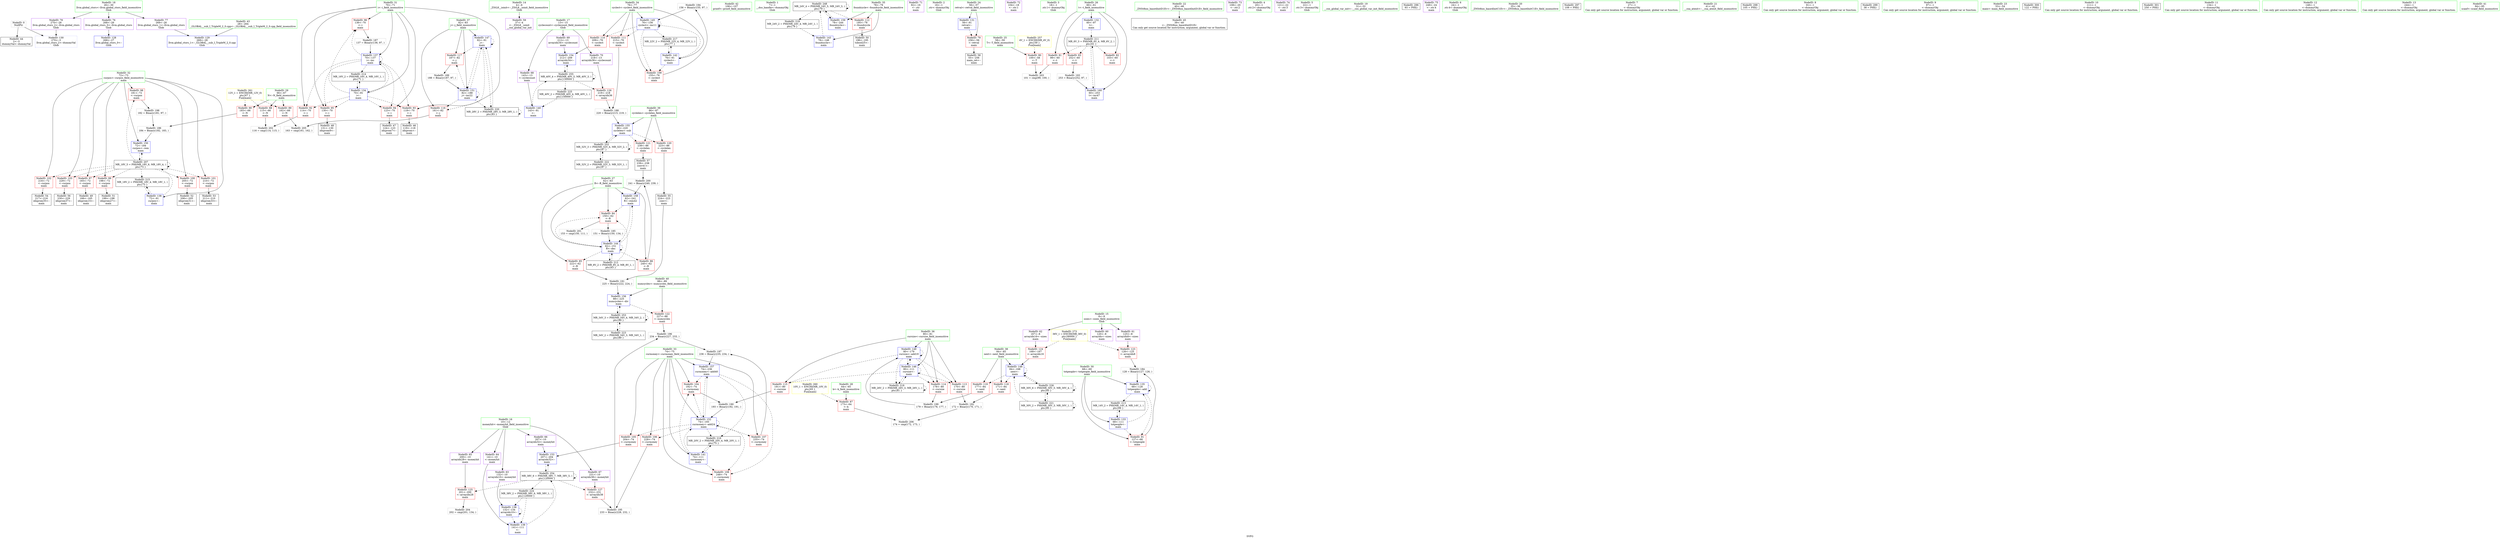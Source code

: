 digraph "SVFG" {
	label="SVFG";

	Node0x55d587e2f790 [shape=record,color=grey,label="{NodeID: 0\nNullPtr}"];
	Node0x55d587e2f790 -> Node0x55d587e579a0[style=solid];
	Node0x55d587e2f790 -> Node0x55d587e5dfc0[style=solid];
	Node0x55d587e57db0 [shape=record,color=red,label="{NodeID: 97\n165\<--72\n\<--curpos\nmain\n}"];
	Node0x55d587e57db0 -> Node0x55d587e58dd0[style=solid];
	Node0x55d587e56400 [shape=record,color=green,label="{NodeID: 14\n4\<--6\n_ZStL8__ioinit\<--_ZStL8__ioinit_field_insensitive\nGlob }"];
	Node0x55d587e56400 -> Node0x55d587e595f0[style=solid];
	Node0x55d587e5b7c0 [shape=record,color=grey,label="{NodeID: 194\n156 = Binary(155, 97, )\n}"];
	Node0x55d587e5b7c0 -> Node0x55d587e5ebf0[style=solid];
	Node0x55d587e58910 [shape=record,color=red,label="{NodeID: 111\n215\<--76\n\<--cyclect\nmain\n}"];
	Node0x55d587e58910 -> Node0x55d587e61010[style=solid];
	Node0x55d587e56ca0 [shape=record,color=green,label="{NodeID: 28\n64\<--65\nk\<--k_field_insensitive\nmain\n}"];
	Node0x55d587e56ca0 -> Node0x55d587e5acb0[style=solid];
	Node0x55d587e5dbb0 [shape=record,color=red,label="{NodeID: 125\n201\<--200\n\<--arrayidx28\nmain\n}"];
	Node0x55d587e5dbb0 -> Node0x55d587e63820[style=solid];
	Node0x55d587e57800 [shape=record,color=green,label="{NodeID: 42\n106\<--107\nprintf\<--printf_field_insensitive\n}"];
	Node0x55d587e6f5a0 [shape=record,color=black,label="{NodeID: 222\nMR_32V_2 = PHI(MR_32V_3, MR_32V_1, )\npts\{87 \}\n}"];
	Node0x55d587e6f5a0 -> Node0x55d587e78fa0[style=dashed];
	Node0x55d587e5e710 [shape=record,color=blue,label="{NodeID: 139\n141\<--111\n\<--\nmain\n}"];
	Node0x55d587e5e710 -> Node0x55d587e799a0[style=dashed];
	Node0x55d587e59380 [shape=record,color=black,label="{NodeID: 56\n230\<--229\nidxprom37\<--\nmain\n}"];
	Node0x55d587e5f270 [shape=record,color=blue,label="{NodeID: 153\n207\<--204\narrayidx32\<--\nmain\n}"];
	Node0x55d587e5f270 -> Node0x55d587e799a0[style=dashed];
	Node0x55d587e59ee0 [shape=record,color=purple,label="{NodeID: 70\n218\<--13\narrayidx36\<--cyclecount\nmain\n}"];
	Node0x55d587e59ee0 -> Node0x55d587e5dc80[style=solid];
	Node0x55d587e5aa40 [shape=record,color=red,label="{NodeID: 84\n150\<--62\n\<--R\nmain\n}"];
	Node0x55d587e5aa40 -> Node0x55d587e60b90[style=solid];
	Node0x55d587e5aa40 -> Node0x55d587e5c240[style=solid];
	Node0x55d587e50dd0 [shape=record,color=green,label="{NodeID: 1\n7\<--1\n__dso_handle\<--dummyObj\nGlob }"];
	Node0x55d587e57e80 [shape=record,color=red,label="{NodeID: 98\n181\<--72\n\<--curpos\nmain\n}"];
	Node0x55d587e57e80 -> Node0x55d587e5bdc0[style=solid];
	Node0x55d587e56490 [shape=record,color=green,label="{NodeID: 15\n8\<--9\nsizes\<--sizes_field_insensitive\nGlob }"];
	Node0x55d587e56490 -> Node0x55d587e596c0[style=solid];
	Node0x55d587e56490 -> Node0x55d587e59790[style=solid];
	Node0x55d587e56490 -> Node0x55d587e59860[style=solid];
	Node0x55d587e5b940 [shape=record,color=grey,label="{NodeID: 195\n233 = Binary(228, 232, )\n}"];
	Node0x55d587e5b940 -> Node0x55d587e5bac0[style=solid];
	Node0x55d587e589e0 [shape=record,color=red,label="{NodeID: 112\n195\<--78\n\<--foundcycle\nmain\n}"];
	Node0x55d587e589e0 -> Node0x55d587e58ea0[style=solid];
	Node0x55d587e56d70 [shape=record,color=green,label="{NodeID: 29\n66\<--67\nN\<--N_field_insensitive\nmain\n}"];
	Node0x55d587e56d70 -> Node0x55d587e5ad80[style=solid];
	Node0x55d587e56d70 -> Node0x55d587e5ae50[style=solid];
	Node0x55d587e56d70 -> Node0x55d587e5af20[style=solid];
	Node0x55d587e5dc80 [shape=record,color=red,label="{NodeID: 126\n219\<--218\n\<--arrayidx36\nmain\n}"];
	Node0x55d587e5dc80 -> Node0x55d587e61010[style=solid];
	Node0x55d587e578d0 [shape=record,color=green,label="{NodeID: 43\n28\<--264\n_GLOBAL__sub_I_TripleM_2_0.cpp\<--_GLOBAL__sub_I_TripleM_2_0.cpp_field_insensitive\n}"];
	Node0x55d587e578d0 -> Node0x55d587e5def0[style=solid];
	Node0x55d587e6faa0 [shape=record,color=black,label="{NodeID: 223\nMR_34V_2 = PHI(MR_34V_3, MR_34V_1, )\npts\{89 \}\n}"];
	Node0x55d587e6faa0 -> Node0x55d587e794a0[style=dashed];
	Node0x55d587e5e7e0 [shape=record,color=blue,label="{NodeID: 140\n143\<--91\n\<--\nmain\n}"];
	Node0x55d587e5e7e0 -> Node0x55d587e79ea0[style=dashed];
	Node0x55d587e59450 [shape=record,color=black,label="{NodeID: 57\n239\<--238\nconv41\<--\nmain\n}"];
	Node0x55d587e59450 -> Node0x55d587e5c0c0[style=solid];
	Node0x55d587e5f340 [shape=record,color=blue,label="{NodeID: 154\n212\<--209\narrayidx34\<--\nmain\n}"];
	Node0x55d587e5f340 -> Node0x55d587e79ea0[style=dashed];
	Node0x55d587e59fb0 [shape=record,color=purple,label="{NodeID: 71\n92\<--16\n\<--.str\nmain\n}"];
	Node0x55d587e5ab10 [shape=record,color=red,label="{NodeID: 85\n222\<--62\n\<--R\nmain\n}"];
	Node0x55d587e5ab10 -> Node0x55d587e61490[style=solid];
	Node0x55d587e2ff90 [shape=record,color=green,label="{NodeID: 2\n16\<--1\n.str\<--dummyObj\nGlob }"];
	Node0x55d587e57f50 [shape=record,color=red,label="{NodeID: 99\n198\<--72\n\<--curpos\nmain\n}"];
	Node0x55d587e57f50 -> Node0x55d587e58f70[style=solid];
	Node0x55d587e56520 [shape=record,color=green,label="{NodeID: 16\n10\<--12\nmoneyhit\<--moneyhit_field_insensitive\nGlob }"];
	Node0x55d587e56520 -> Node0x55d587e59930[style=solid];
	Node0x55d587e56520 -> Node0x55d587e59a00[style=solid];
	Node0x55d587e56520 -> Node0x55d587e59ad0[style=solid];
	Node0x55d587e56520 -> Node0x55d587e59ba0[style=solid];
	Node0x55d587e56520 -> Node0x55d587e59c70[style=solid];
	Node0x55d587e5bac0 [shape=record,color=grey,label="{NodeID: 196\n234 = Binary(227, 233, )\n}"];
	Node0x55d587e5bac0 -> Node0x55d587e5bc40[style=solid];
	Node0x55d587e58ab0 [shape=record,color=red,label="{NodeID: 113\n170\<--80\n\<--cursize\nmain\n}"];
	Node0x55d587e58ab0 -> Node0x55d587e5b4c0[style=solid];
	Node0x55d587e56e40 [shape=record,color=green,label="{NodeID: 30\n68\<--69\ntotpeople\<--totpeople_field_insensitive\nmain\n}"];
	Node0x55d587e56e40 -> Node0x55d587e5aff0[style=solid];
	Node0x55d587e56e40 -> Node0x55d587e5e230[style=solid];
	Node0x55d587e56e40 -> Node0x55d587e5e3d0[style=solid];
	Node0x55d587e5dd50 [shape=record,color=red,label="{NodeID: 127\n232\<--231\n\<--arrayidx38\nmain\n}"];
	Node0x55d587e5dd50 -> Node0x55d587e5b940[style=solid];
	Node0x55d587e579a0 [shape=record,color=black,label="{NodeID: 44\n2\<--3\ndummyVal\<--dummyVal\n}"];
	Node0x55d587e6ffa0 [shape=record,color=black,label="{NodeID: 224\nMR_38V_2 = PHI(MR_38V_6, MR_38V_1, )\npts\{120000 \}\n}"];
	Node0x55d587e6ffa0 -> Node0x55d587e5e4a0[style=dashed];
	Node0x55d587e6ffa0 -> Node0x55d587e5e710[style=dashed];
	Node0x55d587e5e8b0 [shape=record,color=blue,label="{NodeID: 141\n74\<--111\ncurmoney\<--\nmain\n}"];
	Node0x55d587e5e8b0 -> Node0x55d587e58360[style=dashed];
	Node0x55d587e5e8b0 -> Node0x55d587e586a0[style=dashed];
	Node0x55d587e5e8b0 -> Node0x55d587e5f1a0[style=dashed];
	Node0x55d587e5e8b0 -> Node0x55d587e6d7a0[style=dashed];
	Node0x55d587e59520 [shape=record,color=black,label="{NodeID: 58\n55\<--256\nmain_ret\<--\nmain\n}"];
	Node0x55d587e5f410 [shape=record,color=blue,label="{NodeID: 155\n86\<--220\ncyclelen\<--sub\nmain\n}"];
	Node0x55d587e5f410 -> Node0x55d587e5d7a0[style=dashed];
	Node0x55d587e5f410 -> Node0x55d587e5d870[style=dashed];
	Node0x55d587e5f410 -> Node0x55d587e78fa0[style=dashed];
	Node0x55d587e5a080 [shape=record,color=purple,label="{NodeID: 72\n104\<--18\n\<--.str.1\nmain\n}"];
	Node0x55d587e78fa0 [shape=record,color=black,label="{NodeID: 252\nMR_32V_3 = PHI(MR_32V_4, MR_32V_2, )\npts\{87 \}\n}"];
	Node0x55d587e78fa0 -> Node0x55d587e5f410[style=dashed];
	Node0x55d587e78fa0 -> Node0x55d587e6f5a0[style=dashed];
	Node0x55d587e78fa0 -> Node0x55d587e78fa0[style=dashed];
	Node0x55d587e5abe0 [shape=record,color=red,label="{NodeID: 86\n240\<--62\n\<--R\nmain\n}"];
	Node0x55d587e5abe0 -> Node0x55d587e5c0c0[style=solid];
	Node0x55d587e2fbd0 [shape=record,color=green,label="{NodeID: 3\n18\<--1\n.str.1\<--dummyObj\nGlob }"];
	Node0x55d587e58020 [shape=record,color=red,label="{NodeID: 100\n205\<--72\n\<--curpos\nmain\n}"];
	Node0x55d587e58020 -> Node0x55d587e59040[style=solid];
	Node0x55d587e565b0 [shape=record,color=green,label="{NodeID: 17\n13\<--15\ncyclecount\<--cyclecount_field_insensitive\nGlob }"];
	Node0x55d587e565b0 -> Node0x55d587e59d40[style=solid];
	Node0x55d587e565b0 -> Node0x55d587e59e10[style=solid];
	Node0x55d587e565b0 -> Node0x55d587e59ee0[style=solid];
	Node0x55d587e5bc40 [shape=record,color=grey,label="{NodeID: 197\n236 = Binary(235, 234, )\n}"];
	Node0x55d587e5bc40 -> Node0x55d587e5f5b0[style=solid];
	Node0x55d587e58b80 [shape=record,color=red,label="{NodeID: 114\n178\<--80\n\<--cursize\nmain\n}"];
	Node0x55d587e58b80 -> Node0x55d587e5bf40[style=solid];
	Node0x55d587e56f10 [shape=record,color=green,label="{NodeID: 31\n70\<--71\ni\<--i_field_insensitive\nmain\n}"];
	Node0x55d587e56f10 -> Node0x55d587e5b0c0[style=solid];
	Node0x55d587e56f10 -> Node0x55d587e5b190[style=solid];
	Node0x55d587e56f10 -> Node0x55d587e5b260[style=solid];
	Node0x55d587e56f10 -> Node0x55d587e5b330[style=solid];
	Node0x55d587e56f10 -> Node0x55d587e57ce0[style=solid];
	Node0x55d587e56f10 -> Node0x55d587e5e300[style=solid];
	Node0x55d587e56f10 -> Node0x55d587e5e570[style=solid];
	Node0x55d587e6bea0 [shape=record,color=black,label="{NodeID: 211\nMR_6V_3 = PHI(MR_6V_4, MR_6V_2, )\npts\{61 \}\n}"];
	Node0x55d587e6bea0 -> Node0x55d587e5a7d0[style=dashed];
	Node0x55d587e6bea0 -> Node0x55d587e5a8a0[style=dashed];
	Node0x55d587e6bea0 -> Node0x55d587e5a970[style=dashed];
	Node0x55d587e6bea0 -> Node0x55d587e5f820[style=dashed];
	Node0x55d587e5de20 [shape=record,color=blue,label="{NodeID: 128\n268\<--27\nllvm.global_ctors_0\<--\nGlob }"];
	Node0x55d587e57a70 [shape=record,color=black,label="{NodeID: 45\n39\<--40\n\<--_ZNSt8ios_base4InitD1Ev\nCan only get source location for instruction, argument, global var or function.}"];
	Node0x55d587e70cb0 [shape=record,color=black,label="{NodeID: 225\nMR_40V_2 = PHI(MR_40V_4, MR_40V_1, )\npts\{150000 \}\n}"];
	Node0x55d587e70cb0 -> Node0x55d587e5e7e0[style=dashed];
	Node0x55d587e5e980 [shape=record,color=blue,label="{NodeID: 142\n76\<--91\ncyclect\<--\nmain\n}"];
	Node0x55d587e5e980 -> Node0x55d587e58770[style=dashed];
	Node0x55d587e5e980 -> Node0x55d587e5ebf0[style=dashed];
	Node0x55d587e5e980 -> Node0x55d587e6dca0[style=dashed];
	Node0x55d587e595f0 [shape=record,color=purple,label="{NodeID: 59\n37\<--4\n\<--_ZStL8__ioinit\n__cxx_global_var_init\n}"];
	Node0x55d587e5f4e0 [shape=record,color=blue,label="{NodeID: 156\n88\<--225\nnumcycles\<--div\nmain\n}"];
	Node0x55d587e5f4e0 -> Node0x55d587e5d940[style=dashed];
	Node0x55d587e5f4e0 -> Node0x55d587e794a0[style=dashed];
	Node0x55d587e5a150 [shape=record,color=purple,label="{NodeID: 73\n108\<--20\n\<--.str.2\nmain\n}"];
	Node0x55d587e794a0 [shape=record,color=black,label="{NodeID: 253\nMR_34V_3 = PHI(MR_34V_4, MR_34V_2, )\npts\{89 \}\n}"];
	Node0x55d587e794a0 -> Node0x55d587e5f4e0[style=dashed];
	Node0x55d587e794a0 -> Node0x55d587e6faa0[style=dashed];
	Node0x55d587e794a0 -> Node0x55d587e794a0[style=dashed];
	Node0x55d587e5acb0 [shape=record,color=red,label="{NodeID: 87\n173\<--64\n\<--k\nmain\n}"];
	Node0x55d587e5acb0 -> Node0x55d587e63b20[style=solid];
	Node0x55d587e2fdf0 [shape=record,color=green,label="{NodeID: 4\n20\<--1\n.str.2\<--dummyObj\nGlob }"];
	Node0x55d587e60a10 [shape=record,color=grey,label="{NodeID: 184\n128 = Binary(127, 126, )\n}"];
	Node0x55d587e60a10 -> Node0x55d587e5e3d0[style=solid];
	Node0x55d587e580f0 [shape=record,color=red,label="{NodeID: 101\n210\<--72\n\<--curpos\nmain\n}"];
	Node0x55d587e580f0 -> Node0x55d587e59110[style=solid];
	Node0x55d587e56640 [shape=record,color=green,label="{NodeID: 18\n26\<--30\nllvm.global_ctors\<--llvm.global_ctors_field_insensitive\nGlob }"];
	Node0x55d587e56640 -> Node0x55d587e5a3c0[style=solid];
	Node0x55d587e56640 -> Node0x55d587e5a490[style=solid];
	Node0x55d587e56640 -> Node0x55d587e5a560[style=solid];
	Node0x55d587e5bdc0 [shape=record,color=grey,label="{NodeID: 198\n182 = Binary(181, 97, )\n}"];
	Node0x55d587e5bdc0 -> Node0x55d587e60d10[style=solid];
	Node0x55d587e58c50 [shape=record,color=red,label="{NodeID: 115\n191\<--80\n\<--cursize\nmain\n}"];
	Node0x55d587e58c50 -> Node0x55d587e61310[style=solid];
	Node0x55d587e56fe0 [shape=record,color=green,label="{NodeID: 32\n72\<--73\ncurpos\<--curpos_field_insensitive\nmain\n}"];
	Node0x55d587e56fe0 -> Node0x55d587e57db0[style=solid];
	Node0x55d587e56fe0 -> Node0x55d587e57e80[style=solid];
	Node0x55d587e56fe0 -> Node0x55d587e57f50[style=solid];
	Node0x55d587e56fe0 -> Node0x55d587e58020[style=solid];
	Node0x55d587e56fe0 -> Node0x55d587e580f0[style=solid];
	Node0x55d587e56fe0 -> Node0x55d587e581c0[style=solid];
	Node0x55d587e56fe0 -> Node0x55d587e58290[style=solid];
	Node0x55d587e56fe0 -> Node0x55d587e5e640[style=solid];
	Node0x55d587e56fe0 -> Node0x55d587e5f000[style=solid];
	Node0x55d587e6c3a0 [shape=record,color=black,label="{NodeID: 212\nMR_8V_2 = PHI(MR_8V_4, MR_8V_1, )\npts\{63 \}\n}"];
	Node0x55d587e6c3a0 -> Node0x55d587e5aa40[style=dashed];
	Node0x55d587e6c3a0 -> Node0x55d587e5eb20[style=dashed];
	Node0x55d587e5def0 [shape=record,color=blue,label="{NodeID: 129\n269\<--28\nllvm.global_ctors_1\<--_GLOBAL__sub_I_TripleM_2_0.cpp\nGlob }"];
	Node0x55d587e57b40 [shape=record,color=black,label="{NodeID: 46\n119\<--118\nidxprom\<--\nmain\n}"];
	Node0x55d587e70da0 [shape=record,color=black,label="{NodeID: 226\nMR_30V_6 = PHI(MR_30V_5, MR_30V_4, )\npts\{85 \}\n}"];
	Node0x55d587e70da0 -> Node0x55d587e5ee60[style=dashed];
	Node0x55d587e70da0 -> Node0x55d587e6f0a0[style=dashed];
	Node0x55d587e70da0 -> Node0x55d587e70da0[style=dashed];
	Node0x55d587e5ea50 [shape=record,color=blue,label="{NodeID: 143\n78\<--148\nfoundcycle\<--\nmain\n}"];
	Node0x55d587e5ea50 -> Node0x55d587e77ba0[style=dashed];
	Node0x55d587e596c0 [shape=record,color=purple,label="{NodeID: 60\n120\<--8\narrayidx\<--sizes\nmain\n}"];
	Node0x55d587e5f5b0 [shape=record,color=blue,label="{NodeID: 157\n74\<--236\ncurmoney\<--add40\nmain\n}"];
	Node0x55d587e5f5b0 -> Node0x55d587e58360[style=dashed];
	Node0x55d587e5f5b0 -> Node0x55d587e586a0[style=dashed];
	Node0x55d587e5f5b0 -> Node0x55d587e5f1a0[style=dashed];
	Node0x55d587e5f5b0 -> Node0x55d587e6d7a0[style=dashed];
	Node0x55d587e5a220 [shape=record,color=purple,label="{NodeID: 74\n121\<--22\n\<--.str.3\nmain\n}"];
	Node0x55d587e799a0 [shape=record,color=black,label="{NodeID: 254\nMR_38V_6 = PHI(MR_38V_7, MR_38V_5, )\npts\{120000 \}\n}"];
	Node0x55d587e799a0 -> Node0x55d587e5dbb0[style=dashed];
	Node0x55d587e799a0 -> Node0x55d587e5dd50[style=dashed];
	Node0x55d587e799a0 -> Node0x55d587e5f270[style=dashed];
	Node0x55d587e799a0 -> Node0x55d587e6ffa0[style=dashed];
	Node0x55d587e799a0 -> Node0x55d587e799a0[style=dashed];
	Node0x55d587e5ad80 [shape=record,color=red,label="{NodeID: 88\n115\<--66\n\<--N\nmain\n}"];
	Node0x55d587e5ad80 -> Node0x55d587e63560[style=solid];
	Node0x55d587e2fe80 [shape=record,color=green,label="{NodeID: 5\n22\<--1\n.str.3\<--dummyObj\nGlob }"];
	Node0x55d587e60b90 [shape=record,color=grey,label="{NodeID: 185\n151 = Binary(150, 134, )\n}"];
	Node0x55d587e60b90 -> Node0x55d587e5eb20[style=solid];
	Node0x55d587e581c0 [shape=record,color=red,label="{NodeID: 102\n216\<--72\n\<--curpos\nmain\n}"];
	Node0x55d587e581c0 -> Node0x55d587e591e0[style=solid];
	Node0x55d587e566d0 [shape=record,color=green,label="{NodeID: 19\n31\<--32\n__cxx_global_var_init\<--__cxx_global_var_init_field_insensitive\n}"];
	Node0x55d587e5bf40 [shape=record,color=grey,label="{NodeID: 199\n179 = Binary(178, 177, )\n}"];
	Node0x55d587e5bf40 -> Node0x55d587e5ef30[style=solid];
	Node0x55d587e5d460 [shape=record,color=red,label="{NodeID: 116\n161\<--82\n\<--j\nmain\n}"];
	Node0x55d587e5d460 -> Node0x55d587e639a0[style=solid];
	Node0x55d587e570b0 [shape=record,color=green,label="{NodeID: 33\n74\<--75\ncurmoney\<--curmoney_field_insensitive\nmain\n}"];
	Node0x55d587e570b0 -> Node0x55d587e58360[style=solid];
	Node0x55d587e570b0 -> Node0x55d587e58430[style=solid];
	Node0x55d587e570b0 -> Node0x55d587e58500[style=solid];
	Node0x55d587e570b0 -> Node0x55d587e585d0[style=solid];
	Node0x55d587e570b0 -> Node0x55d587e586a0[style=solid];
	Node0x55d587e570b0 -> Node0x55d587e5e8b0[style=solid];
	Node0x55d587e570b0 -> Node0x55d587e5f1a0[style=solid];
	Node0x55d587e570b0 -> Node0x55d587e5f5b0[style=solid];
	Node0x55d587e8c2b0 [shape=record,color=black,label="{NodeID: 296\n93 = PHI()\n}"];
	Node0x55d587e6c8a0 [shape=record,color=black,label="{NodeID: 213\nMR_14V_2 = PHI(MR_14V_4, MR_14V_1, )\npts\{69 \}\n}"];
	Node0x55d587e6c8a0 -> Node0x55d587e5e230[style=dashed];
	Node0x55d587e5dfc0 [shape=record,color=blue, style = dotted,label="{NodeID: 130\n270\<--3\nllvm.global_ctors_2\<--dummyVal\nGlob }"];
	Node0x55d587e57c10 [shape=record,color=black,label="{NodeID: 47\n124\<--123\nidxprom7\<--\nmain\n}"];
	Node0x55d587e5eb20 [shape=record,color=blue,label="{NodeID: 144\n62\<--151\nR\<--dec\nmain\n}"];
	Node0x55d587e5eb20 -> Node0x55d587e5aa40[style=dashed];
	Node0x55d587e5eb20 -> Node0x55d587e5ab10[style=dashed];
	Node0x55d587e5eb20 -> Node0x55d587e5abe0[style=dashed];
	Node0x55d587e5eb20 -> Node0x55d587e5eb20[style=dashed];
	Node0x55d587e5eb20 -> Node0x55d587e5f680[style=dashed];
	Node0x55d587e5eb20 -> Node0x55d587e6c3a0[style=dashed];
	Node0x55d587e59790 [shape=record,color=purple,label="{NodeID: 61\n125\<--8\narrayidx8\<--sizes\nmain\n}"];
	Node0x55d587e59790 -> Node0x55d587e5da10[style=solid];
	Node0x55d587e5f680 [shape=record,color=blue,label="{NodeID: 158\n62\<--241\nR\<--rem42\nmain\n}"];
	Node0x55d587e5f680 -> Node0x55d587e5aa40[style=dashed];
	Node0x55d587e5f680 -> Node0x55d587e5eb20[style=dashed];
	Node0x55d587e5a2f0 [shape=record,color=purple,label="{NodeID: 75\n249\<--24\n\<--.str.4\nmain\n}"];
	Node0x55d587e79ea0 [shape=record,color=black,label="{NodeID: 255\nMR_40V_4 = PHI(MR_40V_5, MR_40V_3, )\npts\{150000 \}\n}"];
	Node0x55d587e79ea0 -> Node0x55d587e5dc80[style=dashed];
	Node0x55d587e79ea0 -> Node0x55d587e5f340[style=dashed];
	Node0x55d587e79ea0 -> Node0x55d587e70cb0[style=dashed];
	Node0x55d587e79ea0 -> Node0x55d587e79ea0[style=dashed];
	Node0x55d587e5ae50 [shape=record,color=red,label="{NodeID: 89\n162\<--66\n\<--N\nmain\n}"];
	Node0x55d587e5ae50 -> Node0x55d587e639a0[style=solid];
	Node0x55d587e30080 [shape=record,color=green,label="{NodeID: 6\n24\<--1\n.str.4\<--dummyObj\nGlob }"];
	Node0x55d587e60d10 [shape=record,color=grey,label="{NodeID: 186\n184 = Binary(182, 183, )\n}"];
	Node0x55d587e60d10 -> Node0x55d587e5f000[style=solid];
	Node0x55d587e58290 [shape=record,color=red,label="{NodeID: 103\n229\<--72\n\<--curpos\nmain\n}"];
	Node0x55d587e58290 -> Node0x55d587e59380[style=solid];
	Node0x55d587e56760 [shape=record,color=green,label="{NodeID: 20\n35\<--36\n_ZNSt8ios_base4InitC1Ev\<--_ZNSt8ios_base4InitC1Ev_field_insensitive\n}"];
	Node0x55d587e5c0c0 [shape=record,color=grey,label="{NodeID: 200\n241 = Binary(240, 239, )\n}"];
	Node0x55d587e5c0c0 -> Node0x55d587e5f680[style=solid];
	Node0x55d587e5d530 [shape=record,color=red,label="{NodeID: 117\n187\<--82\n\<--j\nmain\n}"];
	Node0x55d587e5d530 -> Node0x55d587e61190[style=solid];
	Node0x55d587e57180 [shape=record,color=green,label="{NodeID: 34\n76\<--77\ncyclect\<--cyclect_field_insensitive\nmain\n}"];
	Node0x55d587e57180 -> Node0x55d587e58770[style=solid];
	Node0x55d587e57180 -> Node0x55d587e58840[style=solid];
	Node0x55d587e57180 -> Node0x55d587e58910[style=solid];
	Node0x55d587e57180 -> Node0x55d587e5e980[style=solid];
	Node0x55d587e57180 -> Node0x55d587e5ebf0[style=solid];
	Node0x55d587e8c3b0 [shape=record,color=black,label="{NodeID: 297\n109 = PHI()\n}"];
	Node0x55d587e6cda0 [shape=record,color=black,label="{NodeID: 214\nMR_16V_2 = PHI(MR_16V_4, MR_16V_1, )\npts\{71 \}\n}"];
	Node0x55d587e6cda0 -> Node0x55d587e5e300[style=dashed];
	Node0x55d587e5e090 [shape=record,color=blue,label="{NodeID: 131\n56\<--91\nretval\<--\nmain\n}"];
	Node0x55d587e5e090 -> Node0x55d587e5a630[style=dashed];
	Node0x55d587e58d00 [shape=record,color=black,label="{NodeID: 48\n131\<--130\nidxprom9\<--\nmain\n}"];
	Node0x55d587e5ebf0 [shape=record,color=blue,label="{NodeID: 145\n76\<--156\ncyclect\<--inc11\nmain\n}"];
	Node0x55d587e5ebf0 -> Node0x55d587e58770[style=dashed];
	Node0x55d587e5ebf0 -> Node0x55d587e58840[style=dashed];
	Node0x55d587e5ebf0 -> Node0x55d587e58910[style=dashed];
	Node0x55d587e5ebf0 -> Node0x55d587e5ebf0[style=dashed];
	Node0x55d587e5ebf0 -> Node0x55d587e6dca0[style=dashed];
	Node0x55d587e59860 [shape=record,color=purple,label="{NodeID: 62\n167\<--8\narrayidx16\<--sizes\nmain\n}"];
	Node0x55d587e59860 -> Node0x55d587e5dae0[style=solid];
	Node0x55d587e5f750 [shape=record,color=blue,label="{NodeID: 159\n78\<--244\nfoundcycle\<--\nmain\n}"];
	Node0x55d587e5f750 -> Node0x55d587e77ba0[style=dashed];
	Node0x55d587e5a3c0 [shape=record,color=purple,label="{NodeID: 76\n268\<--26\nllvm.global_ctors_0\<--llvm.global_ctors\nGlob }"];
	Node0x55d587e5a3c0 -> Node0x55d587e5de20[style=solid];
	Node0x55d587e5af20 [shape=record,color=red,label="{NodeID: 90\n183\<--66\n\<--N\nmain\n}"];
	Node0x55d587e5af20 -> Node0x55d587e60d10[style=solid];
	Node0x55d587e30110 [shape=record,color=green,label="{NodeID: 7\n27\<--1\n\<--dummyObj\nCan only get source location for instruction, argument, global var or function.}"];
	Node0x55d587e60e90 [shape=record,color=grey,label="{NodeID: 187\n137 = Binary(136, 97, )\n}"];
	Node0x55d587e60e90 -> Node0x55d587e5e570[style=solid];
	Node0x55d587e58360 [shape=record,color=red,label="{NodeID: 104\n192\<--74\n\<--curmoney\nmain\n}"];
	Node0x55d587e58360 -> Node0x55d587e61310[style=solid];
	Node0x55d587e567f0 [shape=record,color=green,label="{NodeID: 21\n41\<--42\n__cxa_atexit\<--__cxa_atexit_field_insensitive\n}"];
	Node0x55d587e5c240 [shape=record,color=grey,label="{NodeID: 201\n153 = cmp(150, 111, )\n}"];
	Node0x55d587e5d600 [shape=record,color=red,label="{NodeID: 118\n171\<--84\n\<--next\nmain\n}"];
	Node0x55d587e5d600 -> Node0x55d587e5b4c0[style=solid];
	Node0x55d587e57250 [shape=record,color=green,label="{NodeID: 35\n78\<--79\nfoundcycle\<--foundcycle_field_insensitive\nmain\n}"];
	Node0x55d587e57250 -> Node0x55d587e589e0[style=solid];
	Node0x55d587e57250 -> Node0x55d587e5ea50[style=solid];
	Node0x55d587e57250 -> Node0x55d587e5f750[style=solid];
	Node0x55d587e8cb80 [shape=record,color=black,label="{NodeID: 298\n105 = PHI()\n}"];
	Node0x55d587e6d2a0 [shape=record,color=black,label="{NodeID: 215\nMR_18V_2 = PHI(MR_18V_4, MR_18V_1, )\npts\{73 \}\n}"];
	Node0x55d587e6d2a0 -> Node0x55d587e5e640[style=dashed];
	Node0x55d587e5e160 [shape=record,color=blue,label="{NodeID: 132\n60\<--97\nt\<--\nmain\n}"];
	Node0x55d587e5e160 -> Node0x55d587e6bea0[style=dashed];
	Node0x55d587e58dd0 [shape=record,color=black,label="{NodeID: 49\n166\<--165\nidxprom15\<--\nmain\n}"];
	Node0x55d587e5ecc0 [shape=record,color=blue,label="{NodeID: 146\n80\<--111\ncursize\<--\nmain\n}"];
	Node0x55d587e5ecc0 -> Node0x55d587e58ab0[style=dashed];
	Node0x55d587e5ecc0 -> Node0x55d587e58b80[style=dashed];
	Node0x55d587e5ecc0 -> Node0x55d587e58c50[style=dashed];
	Node0x55d587e5ecc0 -> Node0x55d587e5ecc0[style=dashed];
	Node0x55d587e5ecc0 -> Node0x55d587e5ef30[style=dashed];
	Node0x55d587e5ecc0 -> Node0x55d587e6e6a0[style=dashed];
	Node0x55d587e59930 [shape=record,color=purple,label="{NodeID: 63\n132\<--10\narrayidx10\<--moneyhit\nmain\n}"];
	Node0x55d587e59930 -> Node0x55d587e5e4a0[style=solid];
	Node0x55d587e5f820 [shape=record,color=blue,label="{NodeID: 160\n60\<--253\nt\<--inc47\nmain\n}"];
	Node0x55d587e5f820 -> Node0x55d587e6bea0[style=dashed];
	Node0x55d587e5a490 [shape=record,color=purple,label="{NodeID: 77\n269\<--26\nllvm.global_ctors_1\<--llvm.global_ctors\nGlob }"];
	Node0x55d587e5a490 -> Node0x55d587e5def0[style=solid];
	Node0x55d587e7aec0 [shape=record,color=yellow,style=double,label="{NodeID: 257\n4V_1 = ENCHI(MR_4V_0)\npts\{59 \}\nFun[main]}"];
	Node0x55d587e7aec0 -> Node0x55d587e5a700[style=dashed];
	Node0x55d587e5aff0 [shape=record,color=red,label="{NodeID: 91\n127\<--68\n\<--totpeople\nmain\n}"];
	Node0x55d587e5aff0 -> Node0x55d587e60a10[style=solid];
	Node0x55d587e33df0 [shape=record,color=green,label="{NodeID: 8\n91\<--1\n\<--dummyObj\nCan only get source location for instruction, argument, global var or function.}"];
	Node0x55d587e61010 [shape=record,color=grey,label="{NodeID: 188\n220 = Binary(215, 219, )\n}"];
	Node0x55d587e61010 -> Node0x55d587e5f410[style=solid];
	Node0x55d587e58430 [shape=record,color=red,label="{NodeID: 105\n204\<--74\n\<--curmoney\nmain\n}"];
	Node0x55d587e58430 -> Node0x55d587e5f270[style=solid];
	Node0x55d587e56880 [shape=record,color=green,label="{NodeID: 22\n40\<--46\n_ZNSt8ios_base4InitD1Ev\<--_ZNSt8ios_base4InitD1Ev_field_insensitive\n}"];
	Node0x55d587e56880 -> Node0x55d587e57a70[style=solid];
	Node0x55d587e63560 [shape=record,color=grey,label="{NodeID: 202\n116 = cmp(114, 115, )\n}"];
	Node0x55d587e5d6d0 [shape=record,color=red,label="{NodeID: 119\n177\<--84\n\<--next\nmain\n}"];
	Node0x55d587e5d6d0 -> Node0x55d587e5bf40[style=solid];
	Node0x55d587e57320 [shape=record,color=green,label="{NodeID: 36\n80\<--81\ncursize\<--cursize_field_insensitive\nmain\n}"];
	Node0x55d587e57320 -> Node0x55d587e58ab0[style=solid];
	Node0x55d587e57320 -> Node0x55d587e58b80[style=solid];
	Node0x55d587e57320 -> Node0x55d587e58c50[style=solid];
	Node0x55d587e57320 -> Node0x55d587e5ecc0[style=solid];
	Node0x55d587e57320 -> Node0x55d587e5ef30[style=solid];
	Node0x55d587e8cc80 [shape=record,color=black,label="{NodeID: 299\n38 = PHI()\n}"];
	Node0x55d587e6d7a0 [shape=record,color=black,label="{NodeID: 216\nMR_20V_2 = PHI(MR_20V_4, MR_20V_1, )\npts\{75 \}\n}"];
	Node0x55d587e6d7a0 -> Node0x55d587e5e8b0[style=dashed];
	Node0x55d587e5e230 [shape=record,color=blue,label="{NodeID: 133\n68\<--111\ntotpeople\<--\nmain\n}"];
	Node0x55d587e5e230 -> Node0x55d587e5aff0[style=dashed];
	Node0x55d587e5e230 -> Node0x55d587e5e3d0[style=dashed];
	Node0x55d587e5e230 -> Node0x55d587e6c8a0[style=dashed];
	Node0x55d587e58ea0 [shape=record,color=black,label="{NodeID: 50\n196\<--195\ntobool25\<--\nmain\n}"];
	Node0x55d587e5ed90 [shape=record,color=blue,label="{NodeID: 147\n82\<--91\nj\<--\nmain\n}"];
	Node0x55d587e5ed90 -> Node0x55d587e5d460[style=dashed];
	Node0x55d587e5ed90 -> Node0x55d587e5d530[style=dashed];
	Node0x55d587e5ed90 -> Node0x55d587e5ed90[style=dashed];
	Node0x55d587e5ed90 -> Node0x55d587e5f0d0[style=dashed];
	Node0x55d587e5ed90 -> Node0x55d587e6eba0[style=dashed];
	Node0x55d587e59a00 [shape=record,color=purple,label="{NodeID: 64\n141\<--10\n\<--moneyhit\nmain\n}"];
	Node0x55d587e59a00 -> Node0x55d587e5e710[style=solid];
	Node0x55d587e5a560 [shape=record,color=purple,label="{NodeID: 78\n270\<--26\nllvm.global_ctors_2\<--llvm.global_ctors\nGlob }"];
	Node0x55d587e5a560 -> Node0x55d587e5dfc0[style=solid];
	Node0x55d587e5b0c0 [shape=record,color=red,label="{NodeID: 92\n114\<--70\n\<--i\nmain\n}"];
	Node0x55d587e5b0c0 -> Node0x55d587e63560[style=solid];
	Node0x55d587e33e80 [shape=record,color=green,label="{NodeID: 9\n97\<--1\n\<--dummyObj\nCan only get source location for instruction, argument, global var or function.}"];
	Node0x55d587e61190 [shape=record,color=grey,label="{NodeID: 189\n188 = Binary(187, 97, )\n}"];
	Node0x55d587e61190 -> Node0x55d587e5f0d0[style=solid];
	Node0x55d587e58500 [shape=record,color=red,label="{NodeID: 106\n228\<--74\n\<--curmoney\nmain\n}"];
	Node0x55d587e58500 -> Node0x55d587e5b940[style=solid];
	Node0x55d587e56910 [shape=record,color=green,label="{NodeID: 23\n53\<--54\nmain\<--main_field_insensitive\n}"];
	Node0x55d587e636a0 [shape=record,color=grey,label="{NodeID: 203\n101 = cmp(99, 100, )\n}"];
	Node0x55d587e5d7a0 [shape=record,color=red,label="{NodeID: 120\n223\<--86\n\<--cyclelen\nmain\n}"];
	Node0x55d587e5d7a0 -> Node0x55d587e592b0[style=solid];
	Node0x55d587e573f0 [shape=record,color=green,label="{NodeID: 37\n82\<--83\nj\<--j_field_insensitive\nmain\n}"];
	Node0x55d587e573f0 -> Node0x55d587e5d460[style=solid];
	Node0x55d587e573f0 -> Node0x55d587e5d530[style=solid];
	Node0x55d587e573f0 -> Node0x55d587e5ed90[style=solid];
	Node0x55d587e573f0 -> Node0x55d587e5f0d0[style=solid];
	Node0x55d587e8cd80 [shape=record,color=black,label="{NodeID: 300\n122 = PHI()\n}"];
	Node0x55d587e6dca0 [shape=record,color=black,label="{NodeID: 217\nMR_22V_2 = PHI(MR_22V_4, MR_22V_1, )\npts\{77 \}\n}"];
	Node0x55d587e6dca0 -> Node0x55d587e5e980[style=dashed];
	Node0x55d587e5e300 [shape=record,color=blue,label="{NodeID: 134\n70\<--91\ni\<--\nmain\n}"];
	Node0x55d587e5e300 -> Node0x55d587e5b0c0[style=dashed];
	Node0x55d587e5e300 -> Node0x55d587e5b190[style=dashed];
	Node0x55d587e5e300 -> Node0x55d587e5b260[style=dashed];
	Node0x55d587e5e300 -> Node0x55d587e5b330[style=dashed];
	Node0x55d587e5e300 -> Node0x55d587e57ce0[style=dashed];
	Node0x55d587e5e300 -> Node0x55d587e5e570[style=dashed];
	Node0x55d587e5e300 -> Node0x55d587e6cda0[style=dashed];
	Node0x55d587e58f70 [shape=record,color=black,label="{NodeID: 51\n199\<--198\nidxprom27\<--\nmain\n}"];
	Node0x55d587e5ee60 [shape=record,color=blue,label="{NodeID: 148\n84\<--168\nnext\<--\nmain\n}"];
	Node0x55d587e5ee60 -> Node0x55d587e5d600[style=dashed];
	Node0x55d587e5ee60 -> Node0x55d587e5d6d0[style=dashed];
	Node0x55d587e5ee60 -> Node0x55d587e5ee60[style=dashed];
	Node0x55d587e5ee60 -> Node0x55d587e70da0[style=dashed];
	Node0x55d587e59ad0 [shape=record,color=purple,label="{NodeID: 65\n200\<--10\narrayidx28\<--moneyhit\nmain\n}"];
	Node0x55d587e59ad0 -> Node0x55d587e5dbb0[style=solid];
	Node0x55d587e5a630 [shape=record,color=red,label="{NodeID: 79\n256\<--56\n\<--retval\nmain\n}"];
	Node0x55d587e5a630 -> Node0x55d587e59520[style=solid];
	Node0x55d587e5b190 [shape=record,color=red,label="{NodeID: 93\n118\<--70\n\<--i\nmain\n}"];
	Node0x55d587e5b190 -> Node0x55d587e57b40[style=solid];
	Node0x55d587e2f9b0 [shape=record,color=green,label="{NodeID: 10\n111\<--1\n\<--dummyObj\nCan only get source location for instruction, argument, global var or function.}"];
	Node0x55d587e704a0 [shape=record,color=yellow,style=double,label="{NodeID: 273\n36V_1 = ENCHI(MR_36V_0)\npts\{90000 \}\nFun[main]}"];
	Node0x55d587e704a0 -> Node0x55d587e5da10[style=dashed];
	Node0x55d587e704a0 -> Node0x55d587e5dae0[style=dashed];
	Node0x55d587e61310 [shape=record,color=grey,label="{NodeID: 190\n193 = Binary(192, 191, )\n}"];
	Node0x55d587e61310 -> Node0x55d587e5f1a0[style=solid];
	Node0x55d587e585d0 [shape=record,color=red,label="{NodeID: 107\n235\<--74\n\<--curmoney\nmain\n}"];
	Node0x55d587e585d0 -> Node0x55d587e5bc40[style=solid];
	Node0x55d587e569a0 [shape=record,color=green,label="{NodeID: 24\n56\<--57\nretval\<--retval_field_insensitive\nmain\n}"];
	Node0x55d587e569a0 -> Node0x55d587e5a630[style=solid];
	Node0x55d587e569a0 -> Node0x55d587e5e090[style=solid];
	Node0x55d587e63820 [shape=record,color=grey,label="{NodeID: 204\n202 = cmp(201, 134, )\n}"];
	Node0x55d587e5d870 [shape=record,color=red,label="{NodeID: 121\n238\<--86\n\<--cyclelen\nmain\n}"];
	Node0x55d587e5d870 -> Node0x55d587e59450[style=solid];
	Node0x55d587e574c0 [shape=record,color=green,label="{NodeID: 38\n84\<--85\nnext\<--next_field_insensitive\nmain\n}"];
	Node0x55d587e574c0 -> Node0x55d587e5d600[style=solid];
	Node0x55d587e574c0 -> Node0x55d587e5d6d0[style=solid];
	Node0x55d587e574c0 -> Node0x55d587e5ee60[style=solid];
	Node0x55d587e8ce80 [shape=record,color=black,label="{NodeID: 301\n250 = PHI()\n}"];
	Node0x55d587e6e1a0 [shape=record,color=black,label="{NodeID: 218\nMR_24V_2 = PHI(MR_24V_4, MR_24V_1, )\npts\{79 \}\n}"];
	Node0x55d587e6e1a0 -> Node0x55d587e5ea50[style=dashed];
	Node0x55d587e5e3d0 [shape=record,color=blue,label="{NodeID: 135\n68\<--128\ntotpeople\<--add\nmain\n}"];
	Node0x55d587e5e3d0 -> Node0x55d587e5aff0[style=dashed];
	Node0x55d587e5e3d0 -> Node0x55d587e5e3d0[style=dashed];
	Node0x55d587e5e3d0 -> Node0x55d587e6c8a0[style=dashed];
	Node0x55d587e59040 [shape=record,color=black,label="{NodeID: 52\n206\<--205\nidxprom31\<--\nmain\n}"];
	Node0x55d587e5ef30 [shape=record,color=blue,label="{NodeID: 149\n80\<--179\ncursize\<--add19\nmain\n}"];
	Node0x55d587e5ef30 -> Node0x55d587e58ab0[style=dashed];
	Node0x55d587e5ef30 -> Node0x55d587e58b80[style=dashed];
	Node0x55d587e5ef30 -> Node0x55d587e58c50[style=dashed];
	Node0x55d587e5ef30 -> Node0x55d587e5ecc0[style=dashed];
	Node0x55d587e5ef30 -> Node0x55d587e5ef30[style=dashed];
	Node0x55d587e5ef30 -> Node0x55d587e6e6a0[style=dashed];
	Node0x55d587e59ba0 [shape=record,color=purple,label="{NodeID: 66\n207\<--10\narrayidx32\<--moneyhit\nmain\n}"];
	Node0x55d587e59ba0 -> Node0x55d587e5f270[style=solid];
	Node0x55d587e5a700 [shape=record,color=red,label="{NodeID: 80\n100\<--58\n\<--T\nmain\n}"];
	Node0x55d587e5a700 -> Node0x55d587e636a0[style=solid];
	Node0x55d587e7b160 [shape=record,color=yellow,style=double,label="{NodeID: 260\n10V_1 = ENCHI(MR_10V_0)\npts\{65 \}\nFun[main]}"];
	Node0x55d587e7b160 -> Node0x55d587e5acb0[style=dashed];
	Node0x55d587e5b260 [shape=record,color=red,label="{NodeID: 94\n123\<--70\n\<--i\nmain\n}"];
	Node0x55d587e5b260 -> Node0x55d587e57c10[style=solid];
	Node0x55d587e2fa80 [shape=record,color=green,label="{NodeID: 11\n134\<--1\n\<--dummyObj\nCan only get source location for instruction, argument, global var or function.}"];
	Node0x55d587e61490 [shape=record,color=grey,label="{NodeID: 191\n225 = Binary(222, 224, )\n}"];
	Node0x55d587e61490 -> Node0x55d587e5f4e0[style=solid];
	Node0x55d587e586a0 [shape=record,color=red,label="{NodeID: 108\n248\<--74\n\<--curmoney\nmain\n}"];
	Node0x55d587e56a30 [shape=record,color=green,label="{NodeID: 25\n58\<--59\nT\<--T_field_insensitive\nmain\n}"];
	Node0x55d587e56a30 -> Node0x55d587e5a700[style=solid];
	Node0x55d587e639a0 [shape=record,color=grey,label="{NodeID: 205\n163 = cmp(161, 162, )\n}"];
	Node0x55d587e5d940 [shape=record,color=red,label="{NodeID: 122\n227\<--88\n\<--numcycles\nmain\n}"];
	Node0x55d587e5d940 -> Node0x55d587e5bac0[style=solid];
	Node0x55d587e57590 [shape=record,color=green,label="{NodeID: 39\n86\<--87\ncyclelen\<--cyclelen_field_insensitive\nmain\n}"];
	Node0x55d587e57590 -> Node0x55d587e5d7a0[style=solid];
	Node0x55d587e57590 -> Node0x55d587e5d870[style=solid];
	Node0x55d587e57590 -> Node0x55d587e5f410[style=solid];
	Node0x55d587e6e6a0 [shape=record,color=black,label="{NodeID: 219\nMR_26V_2 = PHI(MR_26V_3, MR_26V_1, )\npts\{81 \}\n}"];
	Node0x55d587e6e6a0 -> Node0x55d587e5ecc0[style=dashed];
	Node0x55d587e6e6a0 -> Node0x55d587e6e6a0[style=dashed];
	Node0x55d587e5e4a0 [shape=record,color=blue,label="{NodeID: 136\n132\<--134\narrayidx10\<--\nmain\n}"];
	Node0x55d587e5e4a0 -> Node0x55d587e5e4a0[style=dashed];
	Node0x55d587e5e4a0 -> Node0x55d587e5e710[style=dashed];
	Node0x55d587e59110 [shape=record,color=black,label="{NodeID: 53\n211\<--210\nidxprom33\<--\nmain\n}"];
	Node0x55d587e5f000 [shape=record,color=blue,label="{NodeID: 150\n72\<--184\ncurpos\<--rem\nmain\n}"];
	Node0x55d587e5f000 -> Node0x55d587e6aaa0[style=dashed];
	Node0x55d587e59c70 [shape=record,color=purple,label="{NodeID: 67\n231\<--10\narrayidx38\<--moneyhit\nmain\n}"];
	Node0x55d587e59c70 -> Node0x55d587e5dd50[style=solid];
	Node0x55d587e5a7d0 [shape=record,color=red,label="{NodeID: 81\n99\<--60\n\<--t\nmain\n}"];
	Node0x55d587e5a7d0 -> Node0x55d587e636a0[style=solid];
	Node0x55d587e7b240 [shape=record,color=yellow,style=double,label="{NodeID: 261\n12V_1 = ENCHI(MR_12V_0)\npts\{67 \}\nFun[main]}"];
	Node0x55d587e7b240 -> Node0x55d587e5ad80[style=dashed];
	Node0x55d587e7b240 -> Node0x55d587e5ae50[style=dashed];
	Node0x55d587e7b240 -> Node0x55d587e5af20[style=dashed];
	Node0x55d587e5b330 [shape=record,color=red,label="{NodeID: 95\n130\<--70\n\<--i\nmain\n}"];
	Node0x55d587e5b330 -> Node0x55d587e58d00[style=solid];
	Node0x55d587e302c0 [shape=record,color=green,label="{NodeID: 12\n148\<--1\n\<--dummyObj\nCan only get source location for instruction, argument, global var or function.}"];
	Node0x55d587e5b4c0 [shape=record,color=grey,label="{NodeID: 192\n172 = Binary(170, 171, )\n}"];
	Node0x55d587e5b4c0 -> Node0x55d587e63b20[style=solid];
	Node0x55d587e58770 [shape=record,color=red,label="{NodeID: 109\n155\<--76\n\<--cyclect\nmain\n}"];
	Node0x55d587e58770 -> Node0x55d587e5b7c0[style=solid];
	Node0x55d587e56b00 [shape=record,color=green,label="{NodeID: 26\n60\<--61\nt\<--t_field_insensitive\nmain\n}"];
	Node0x55d587e56b00 -> Node0x55d587e5a7d0[style=solid];
	Node0x55d587e56b00 -> Node0x55d587e5a8a0[style=solid];
	Node0x55d587e56b00 -> Node0x55d587e5a970[style=solid];
	Node0x55d587e56b00 -> Node0x55d587e5e160[style=solid];
	Node0x55d587e56b00 -> Node0x55d587e5f820[style=solid];
	Node0x55d587e63b20 [shape=record,color=grey,label="{NodeID: 206\n174 = cmp(172, 173, )\n}"];
	Node0x55d587e5da10 [shape=record,color=red,label="{NodeID: 123\n126\<--125\n\<--arrayidx8\nmain\n}"];
	Node0x55d587e5da10 -> Node0x55d587e60a10[style=solid];
	Node0x55d587e57660 [shape=record,color=green,label="{NodeID: 40\n88\<--89\nnumcycles\<--numcycles_field_insensitive\nmain\n}"];
	Node0x55d587e57660 -> Node0x55d587e5d940[style=solid];
	Node0x55d587e57660 -> Node0x55d587e5f4e0[style=solid];
	Node0x55d587e6eba0 [shape=record,color=black,label="{NodeID: 220\nMR_28V_2 = PHI(MR_28V_3, MR_28V_1, )\npts\{83 \}\n}"];
	Node0x55d587e6eba0 -> Node0x55d587e5ed90[style=dashed];
	Node0x55d587e6eba0 -> Node0x55d587e6eba0[style=dashed];
	Node0x55d587e5e570 [shape=record,color=blue,label="{NodeID: 137\n70\<--137\ni\<--inc\nmain\n}"];
	Node0x55d587e5e570 -> Node0x55d587e5b0c0[style=dashed];
	Node0x55d587e5e570 -> Node0x55d587e5b190[style=dashed];
	Node0x55d587e5e570 -> Node0x55d587e5b260[style=dashed];
	Node0x55d587e5e570 -> Node0x55d587e5b330[style=dashed];
	Node0x55d587e5e570 -> Node0x55d587e57ce0[style=dashed];
	Node0x55d587e5e570 -> Node0x55d587e5e570[style=dashed];
	Node0x55d587e5e570 -> Node0x55d587e6cda0[style=dashed];
	Node0x55d587e591e0 [shape=record,color=black,label="{NodeID: 54\n217\<--216\nidxprom35\<--\nmain\n}"];
	Node0x55d587e5f0d0 [shape=record,color=blue,label="{NodeID: 151\n82\<--188\nj\<--inc22\nmain\n}"];
	Node0x55d587e5f0d0 -> Node0x55d587e5d460[style=dashed];
	Node0x55d587e5f0d0 -> Node0x55d587e5d530[style=dashed];
	Node0x55d587e5f0d0 -> Node0x55d587e5ed90[style=dashed];
	Node0x55d587e5f0d0 -> Node0x55d587e5f0d0[style=dashed];
	Node0x55d587e5f0d0 -> Node0x55d587e6eba0[style=dashed];
	Node0x55d587e59d40 [shape=record,color=purple,label="{NodeID: 68\n143\<--13\n\<--cyclecount\nmain\n}"];
	Node0x55d587e59d40 -> Node0x55d587e5e7e0[style=solid];
	Node0x55d587e77ba0 [shape=record,color=black,label="{NodeID: 248\nMR_24V_4 = PHI(MR_24V_5, MR_24V_3, )\npts\{79 \}\n}"];
	Node0x55d587e77ba0 -> Node0x55d587e589e0[style=dashed];
	Node0x55d587e77ba0 -> Node0x55d587e5f750[style=dashed];
	Node0x55d587e77ba0 -> Node0x55d587e6e1a0[style=dashed];
	Node0x55d587e77ba0 -> Node0x55d587e77ba0[style=dashed];
	Node0x55d587e5a8a0 [shape=record,color=red,label="{NodeID: 82\n103\<--60\n\<--t\nmain\n}"];
	Node0x55d587e57ce0 [shape=record,color=red,label="{NodeID: 96\n136\<--70\n\<--i\nmain\n}"];
	Node0x55d587e57ce0 -> Node0x55d587e60e90[style=solid];
	Node0x55d587e30390 [shape=record,color=green,label="{NodeID: 13\n244\<--1\n\<--dummyObj\nCan only get source location for instruction, argument, global var or function.}"];
	Node0x55d587e5b640 [shape=record,color=grey,label="{NodeID: 193\n253 = Binary(252, 97, )\n}"];
	Node0x55d587e5b640 -> Node0x55d587e5f820[style=solid];
	Node0x55d587e58840 [shape=record,color=red,label="{NodeID: 110\n209\<--76\n\<--cyclect\nmain\n}"];
	Node0x55d587e58840 -> Node0x55d587e5f340[style=solid];
	Node0x55d587e56bd0 [shape=record,color=green,label="{NodeID: 27\n62\<--63\nR\<--R_field_insensitive\nmain\n}"];
	Node0x55d587e56bd0 -> Node0x55d587e5aa40[style=solid];
	Node0x55d587e56bd0 -> Node0x55d587e5ab10[style=solid];
	Node0x55d587e56bd0 -> Node0x55d587e5abe0[style=solid];
	Node0x55d587e56bd0 -> Node0x55d587e5eb20[style=solid];
	Node0x55d587e56bd0 -> Node0x55d587e5f680[style=solid];
	Node0x55d587e6aaa0 [shape=record,color=black,label="{NodeID: 207\nMR_18V_5 = PHI(MR_18V_6, MR_18V_4, )\npts\{73 \}\n}"];
	Node0x55d587e6aaa0 -> Node0x55d587e57db0[style=dashed];
	Node0x55d587e6aaa0 -> Node0x55d587e57e80[style=dashed];
	Node0x55d587e6aaa0 -> Node0x55d587e57f50[style=dashed];
	Node0x55d587e6aaa0 -> Node0x55d587e58020[style=dashed];
	Node0x55d587e6aaa0 -> Node0x55d587e580f0[style=dashed];
	Node0x55d587e6aaa0 -> Node0x55d587e581c0[style=dashed];
	Node0x55d587e6aaa0 -> Node0x55d587e58290[style=dashed];
	Node0x55d587e6aaa0 -> Node0x55d587e5f000[style=dashed];
	Node0x55d587e6aaa0 -> Node0x55d587e6aaa0[style=dashed];
	Node0x55d587e6aaa0 -> Node0x55d587e6d2a0[style=dashed];
	Node0x55d587e5dae0 [shape=record,color=red,label="{NodeID: 124\n168\<--167\n\<--arrayidx16\nmain\n}"];
	Node0x55d587e5dae0 -> Node0x55d587e5ee60[style=solid];
	Node0x55d587e57730 [shape=record,color=green,label="{NodeID: 41\n94\<--95\nscanf\<--scanf_field_insensitive\n}"];
	Node0x55d587e6f0a0 [shape=record,color=black,label="{NodeID: 221\nMR_30V_2 = PHI(MR_30V_3, MR_30V_1, )\npts\{85 \}\n}"];
	Node0x55d587e6f0a0 -> Node0x55d587e5ee60[style=dashed];
	Node0x55d587e6f0a0 -> Node0x55d587e6f0a0[style=dashed];
	Node0x55d587e6f0a0 -> Node0x55d587e70da0[style=dashed];
	Node0x55d587e5e640 [shape=record,color=blue,label="{NodeID: 138\n72\<--91\ncurpos\<--\nmain\n}"];
	Node0x55d587e5e640 -> Node0x55d587e6aaa0[style=dashed];
	Node0x55d587e5e640 -> Node0x55d587e6d2a0[style=dashed];
	Node0x55d587e592b0 [shape=record,color=black,label="{NodeID: 55\n224\<--223\nconv\<--\nmain\n}"];
	Node0x55d587e592b0 -> Node0x55d587e61490[style=solid];
	Node0x55d587e5f1a0 [shape=record,color=blue,label="{NodeID: 152\n74\<--193\ncurmoney\<--add24\nmain\n}"];
	Node0x55d587e5f1a0 -> Node0x55d587e58360[style=dashed];
	Node0x55d587e5f1a0 -> Node0x55d587e58430[style=dashed];
	Node0x55d587e5f1a0 -> Node0x55d587e58500[style=dashed];
	Node0x55d587e5f1a0 -> Node0x55d587e585d0[style=dashed];
	Node0x55d587e5f1a0 -> Node0x55d587e586a0[style=dashed];
	Node0x55d587e5f1a0 -> Node0x55d587e5f1a0[style=dashed];
	Node0x55d587e5f1a0 -> Node0x55d587e5f5b0[style=dashed];
	Node0x55d587e5f1a0 -> Node0x55d587e6d7a0[style=dashed];
	Node0x55d587e59e10 [shape=record,color=purple,label="{NodeID: 69\n212\<--13\narrayidx34\<--cyclecount\nmain\n}"];
	Node0x55d587e59e10 -> Node0x55d587e5f340[style=solid];
	Node0x55d587e5a970 [shape=record,color=red,label="{NodeID: 83\n252\<--60\n\<--t\nmain\n}"];
	Node0x55d587e5a970 -> Node0x55d587e5b640[style=solid];
}
